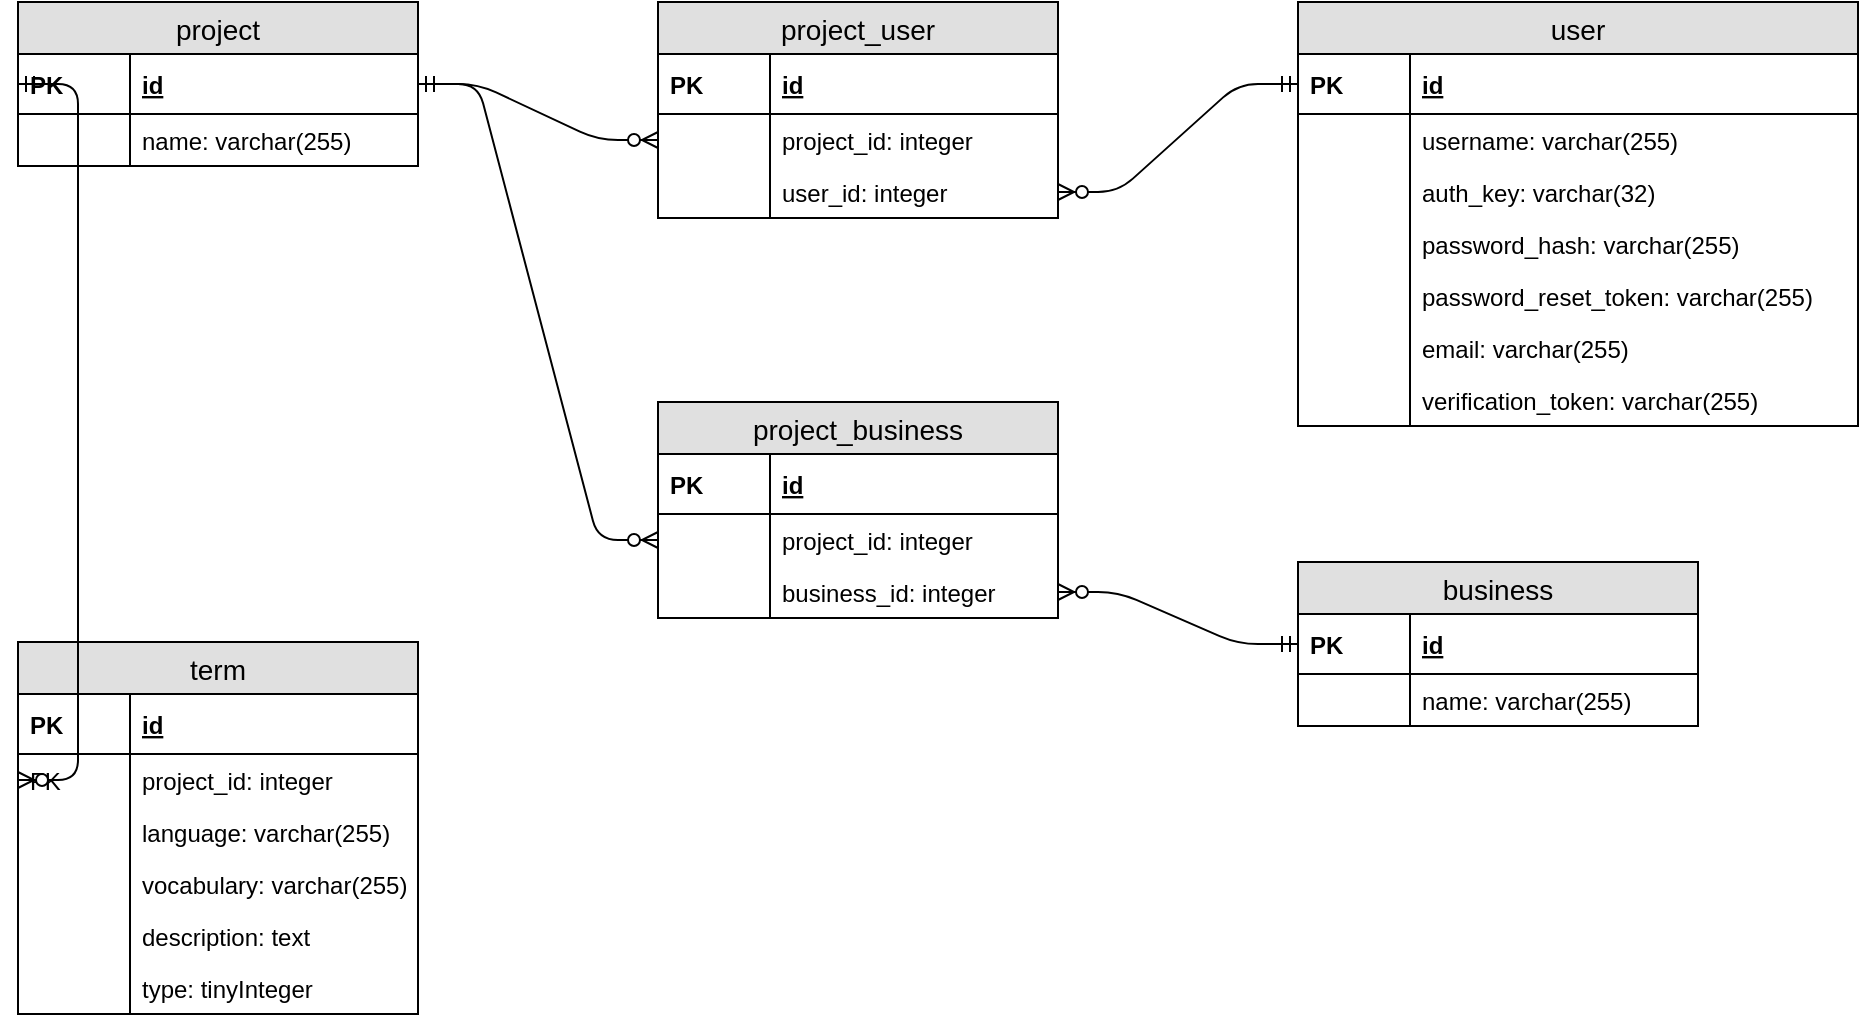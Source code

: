 <mxfile version="12.3.2" type="device" pages="1"><diagram name="Page-1" id="9f46799a-70d6-7492-0946-bef42562c5a5"><mxGraphModel dx="1086" dy="806" grid="1" gridSize="10" guides="1" tooltips="1" connect="1" arrows="1" fold="1" page="1" pageScale="1" pageWidth="1100" pageHeight="850" background="#ffffff" math="0" shadow="0"><root><mxCell id="0"/><mxCell id="1" parent="0"/><mxCell id="69BrMW0qBKuZErcYzyTG-1" value="project" style="swimlane;fontStyle=0;childLayout=stackLayout;horizontal=1;startSize=26;fillColor=#e0e0e0;horizontalStack=0;resizeParent=1;resizeParentMax=0;resizeLast=0;collapsible=1;marginBottom=0;swimlaneFillColor=#ffffff;align=center;fontSize=14;" vertex="1" parent="1"><mxGeometry x="40" y="40" width="200" height="82" as="geometry"/></mxCell><mxCell id="69BrMW0qBKuZErcYzyTG-4" value="id" style="shape=partialRectangle;top=0;left=0;right=0;bottom=1;align=left;verticalAlign=middle;fillColor=none;spacingLeft=60;spacingRight=4;overflow=hidden;rotatable=0;points=[[0,0.5],[1,0.5]];portConstraint=eastwest;dropTarget=0;fontStyle=5;fontSize=12;" vertex="1" parent="69BrMW0qBKuZErcYzyTG-1"><mxGeometry y="26" width="200" height="30" as="geometry"/></mxCell><mxCell id="69BrMW0qBKuZErcYzyTG-5" value="PK" style="shape=partialRectangle;fontStyle=1;top=0;left=0;bottom=0;fillColor=none;align=left;verticalAlign=middle;spacingLeft=4;spacingRight=4;overflow=hidden;rotatable=0;points=[];portConstraint=eastwest;part=1;fontSize=12;" vertex="1" connectable="0" parent="69BrMW0qBKuZErcYzyTG-4"><mxGeometry width="56" height="30" as="geometry"/></mxCell><mxCell id="69BrMW0qBKuZErcYzyTG-6" value="name: varchar(255)" style="shape=partialRectangle;top=0;left=0;right=0;bottom=0;align=left;verticalAlign=top;fillColor=none;spacingLeft=60;spacingRight=4;overflow=hidden;rotatable=0;points=[[0,0.5],[1,0.5]];portConstraint=eastwest;dropTarget=0;fontSize=12;" vertex="1" parent="69BrMW0qBKuZErcYzyTG-1"><mxGeometry y="56" width="200" height="26" as="geometry"/></mxCell><mxCell id="69BrMW0qBKuZErcYzyTG-7" value="" style="shape=partialRectangle;top=0;left=0;bottom=0;fillColor=none;align=left;verticalAlign=top;spacingLeft=4;spacingRight=4;overflow=hidden;rotatable=0;points=[];portConstraint=eastwest;part=1;fontSize=12;" vertex="1" connectable="0" parent="69BrMW0qBKuZErcYzyTG-6"><mxGeometry width="56" height="26" as="geometry"/></mxCell><mxCell id="69BrMW0qBKuZErcYzyTG-8" value="user" style="swimlane;fontStyle=0;childLayout=stackLayout;horizontal=1;startSize=26;fillColor=#e0e0e0;horizontalStack=0;resizeParent=1;resizeParentMax=0;resizeLast=0;collapsible=1;marginBottom=0;swimlaneFillColor=#ffffff;align=center;fontSize=14;" vertex="1" parent="1"><mxGeometry x="680" y="40" width="280" height="212" as="geometry"/></mxCell><mxCell id="69BrMW0qBKuZErcYzyTG-9" value="id" style="shape=partialRectangle;top=0;left=0;right=0;bottom=1;align=left;verticalAlign=middle;fillColor=none;spacingLeft=60;spacingRight=4;overflow=hidden;rotatable=0;points=[[0,0.5],[1,0.5]];portConstraint=eastwest;dropTarget=0;fontStyle=5;fontSize=12;" vertex="1" parent="69BrMW0qBKuZErcYzyTG-8"><mxGeometry y="26" width="280" height="30" as="geometry"/></mxCell><mxCell id="69BrMW0qBKuZErcYzyTG-10" value="PK" style="shape=partialRectangle;fontStyle=1;top=0;left=0;bottom=0;fillColor=none;align=left;verticalAlign=middle;spacingLeft=4;spacingRight=4;overflow=hidden;rotatable=0;points=[];portConstraint=eastwest;part=1;fontSize=12;" vertex="1" connectable="0" parent="69BrMW0qBKuZErcYzyTG-9"><mxGeometry width="56" height="30" as="geometry"/></mxCell><mxCell id="69BrMW0qBKuZErcYzyTG-11" value="username: varchar(255)" style="shape=partialRectangle;top=0;left=0;right=0;bottom=0;align=left;verticalAlign=top;fillColor=none;spacingLeft=60;spacingRight=4;overflow=hidden;rotatable=0;points=[[0,0.5],[1,0.5]];portConstraint=eastwest;dropTarget=0;fontSize=12;" vertex="1" parent="69BrMW0qBKuZErcYzyTG-8"><mxGeometry y="56" width="280" height="26" as="geometry"/></mxCell><mxCell id="69BrMW0qBKuZErcYzyTG-12" value="" style="shape=partialRectangle;top=0;left=0;bottom=0;fillColor=none;align=left;verticalAlign=top;spacingLeft=4;spacingRight=4;overflow=hidden;rotatable=0;points=[];portConstraint=eastwest;part=1;fontSize=12;" vertex="1" connectable="0" parent="69BrMW0qBKuZErcYzyTG-11"><mxGeometry width="56" height="26" as="geometry"/></mxCell><mxCell id="69BrMW0qBKuZErcYzyTG-13" value="auth_key: varchar(32)" style="shape=partialRectangle;top=0;left=0;right=0;bottom=0;align=left;verticalAlign=top;fillColor=none;spacingLeft=60;spacingRight=4;overflow=hidden;rotatable=0;points=[[0,0.5],[1,0.5]];portConstraint=eastwest;dropTarget=0;fontSize=12;" vertex="1" parent="69BrMW0qBKuZErcYzyTG-8"><mxGeometry y="82" width="280" height="26" as="geometry"/></mxCell><mxCell id="69BrMW0qBKuZErcYzyTG-14" value="" style="shape=partialRectangle;top=0;left=0;bottom=0;fillColor=none;align=left;verticalAlign=top;spacingLeft=4;spacingRight=4;overflow=hidden;rotatable=0;points=[];portConstraint=eastwest;part=1;fontSize=12;" vertex="1" connectable="0" parent="69BrMW0qBKuZErcYzyTG-13"><mxGeometry width="56" height="26" as="geometry"/></mxCell><mxCell id="69BrMW0qBKuZErcYzyTG-15" value="password_hash: varchar(255)" style="shape=partialRectangle;top=0;left=0;right=0;bottom=0;align=left;verticalAlign=top;fillColor=none;spacingLeft=60;spacingRight=4;overflow=hidden;rotatable=0;points=[[0,0.5],[1,0.5]];portConstraint=eastwest;dropTarget=0;fontSize=12;" vertex="1" parent="69BrMW0qBKuZErcYzyTG-8"><mxGeometry y="108" width="280" height="26" as="geometry"/></mxCell><mxCell id="69BrMW0qBKuZErcYzyTG-16" value="" style="shape=partialRectangle;top=0;left=0;bottom=0;fillColor=none;align=left;verticalAlign=top;spacingLeft=4;spacingRight=4;overflow=hidden;rotatable=0;points=[];portConstraint=eastwest;part=1;fontSize=12;" vertex="1" connectable="0" parent="69BrMW0qBKuZErcYzyTG-15"><mxGeometry width="56" height="26" as="geometry"/></mxCell><mxCell id="69BrMW0qBKuZErcYzyTG-17" value="password_reset_token: varchar(255)" style="shape=partialRectangle;top=0;left=0;right=0;bottom=0;align=left;verticalAlign=top;fillColor=none;spacingLeft=60;spacingRight=4;overflow=hidden;rotatable=0;points=[[0,0.5],[1,0.5]];portConstraint=eastwest;dropTarget=0;fontSize=12;" vertex="1" parent="69BrMW0qBKuZErcYzyTG-8"><mxGeometry y="134" width="280" height="26" as="geometry"/></mxCell><mxCell id="69BrMW0qBKuZErcYzyTG-18" value="" style="shape=partialRectangle;top=0;left=0;bottom=0;fillColor=none;align=left;verticalAlign=top;spacingLeft=4;spacingRight=4;overflow=hidden;rotatable=0;points=[];portConstraint=eastwest;part=1;fontSize=12;" vertex="1" connectable="0" parent="69BrMW0qBKuZErcYzyTG-17"><mxGeometry width="56" height="26" as="geometry"/></mxCell><mxCell id="69BrMW0qBKuZErcYzyTG-19" value="email: varchar(255)" style="shape=partialRectangle;top=0;left=0;right=0;bottom=0;align=left;verticalAlign=top;fillColor=none;spacingLeft=60;spacingRight=4;overflow=hidden;rotatable=0;points=[[0,0.5],[1,0.5]];portConstraint=eastwest;dropTarget=0;fontSize=12;" vertex="1" parent="69BrMW0qBKuZErcYzyTG-8"><mxGeometry y="160" width="280" height="26" as="geometry"/></mxCell><mxCell id="69BrMW0qBKuZErcYzyTG-20" value="" style="shape=partialRectangle;top=0;left=0;bottom=0;fillColor=none;align=left;verticalAlign=top;spacingLeft=4;spacingRight=4;overflow=hidden;rotatable=0;points=[];portConstraint=eastwest;part=1;fontSize=12;" vertex="1" connectable="0" parent="69BrMW0qBKuZErcYzyTG-19"><mxGeometry width="56" height="26" as="geometry"/></mxCell><mxCell id="69BrMW0qBKuZErcYzyTG-21" value="verification_token: varchar(255)" style="shape=partialRectangle;top=0;left=0;right=0;bottom=0;align=left;verticalAlign=top;fillColor=none;spacingLeft=60;spacingRight=4;overflow=hidden;rotatable=0;points=[[0,0.5],[1,0.5]];portConstraint=eastwest;dropTarget=0;fontSize=12;" vertex="1" parent="69BrMW0qBKuZErcYzyTG-8"><mxGeometry y="186" width="280" height="26" as="geometry"/></mxCell><mxCell id="69BrMW0qBKuZErcYzyTG-22" value="" style="shape=partialRectangle;top=0;left=0;bottom=0;fillColor=none;align=left;verticalAlign=top;spacingLeft=4;spacingRight=4;overflow=hidden;rotatable=0;points=[];portConstraint=eastwest;part=1;fontSize=12;" vertex="1" connectable="0" parent="69BrMW0qBKuZErcYzyTG-21"><mxGeometry width="56" height="26" as="geometry"/></mxCell><mxCell id="69BrMW0qBKuZErcYzyTG-25" value="project_user" style="swimlane;fontStyle=0;childLayout=stackLayout;horizontal=1;startSize=26;fillColor=#e0e0e0;horizontalStack=0;resizeParent=1;resizeParentMax=0;resizeLast=0;collapsible=1;marginBottom=0;swimlaneFillColor=#ffffff;align=center;fontSize=14;" vertex="1" parent="1"><mxGeometry x="360" y="40" width="200" height="108" as="geometry"/></mxCell><mxCell id="69BrMW0qBKuZErcYzyTG-26" value="id" style="shape=partialRectangle;top=0;left=0;right=0;bottom=1;align=left;verticalAlign=middle;fillColor=none;spacingLeft=60;spacingRight=4;overflow=hidden;rotatable=0;points=[[0,0.5],[1,0.5]];portConstraint=eastwest;dropTarget=0;fontStyle=5;fontSize=12;" vertex="1" parent="69BrMW0qBKuZErcYzyTG-25"><mxGeometry y="26" width="200" height="30" as="geometry"/></mxCell><mxCell id="69BrMW0qBKuZErcYzyTG-27" value="PK" style="shape=partialRectangle;fontStyle=1;top=0;left=0;bottom=0;fillColor=none;align=left;verticalAlign=middle;spacingLeft=4;spacingRight=4;overflow=hidden;rotatable=0;points=[];portConstraint=eastwest;part=1;fontSize=12;" vertex="1" connectable="0" parent="69BrMW0qBKuZErcYzyTG-26"><mxGeometry width="56" height="30" as="geometry"/></mxCell><mxCell id="69BrMW0qBKuZErcYzyTG-28" value="project_id: integer" style="shape=partialRectangle;top=0;left=0;right=0;bottom=0;align=left;verticalAlign=top;fillColor=none;spacingLeft=60;spacingRight=4;overflow=hidden;rotatable=0;points=[[0,0.5],[1,0.5]];portConstraint=eastwest;dropTarget=0;fontSize=12;" vertex="1" parent="69BrMW0qBKuZErcYzyTG-25"><mxGeometry y="56" width="200" height="26" as="geometry"/></mxCell><mxCell id="69BrMW0qBKuZErcYzyTG-29" value="" style="shape=partialRectangle;top=0;left=0;bottom=0;fillColor=none;align=left;verticalAlign=top;spacingLeft=4;spacingRight=4;overflow=hidden;rotatable=0;points=[];portConstraint=eastwest;part=1;fontSize=12;" vertex="1" connectable="0" parent="69BrMW0qBKuZErcYzyTG-28"><mxGeometry width="56" height="26" as="geometry"/></mxCell><mxCell id="69BrMW0qBKuZErcYzyTG-30" value="user_id: integer" style="shape=partialRectangle;top=0;left=0;right=0;bottom=0;align=left;verticalAlign=top;fillColor=none;spacingLeft=60;spacingRight=4;overflow=hidden;rotatable=0;points=[[0,0.5],[1,0.5]];portConstraint=eastwest;dropTarget=0;fontSize=12;" vertex="1" parent="69BrMW0qBKuZErcYzyTG-25"><mxGeometry y="82" width="200" height="26" as="geometry"/></mxCell><mxCell id="69BrMW0qBKuZErcYzyTG-31" value="" style="shape=partialRectangle;top=0;left=0;bottom=0;fillColor=none;align=left;verticalAlign=top;spacingLeft=4;spacingRight=4;overflow=hidden;rotatable=0;points=[];portConstraint=eastwest;part=1;fontSize=12;" vertex="1" connectable="0" parent="69BrMW0qBKuZErcYzyTG-30"><mxGeometry width="56" height="26" as="geometry"/></mxCell><mxCell id="69BrMW0qBKuZErcYzyTG-32" value="" style="edgeStyle=entityRelationEdgeStyle;fontSize=12;html=1;endArrow=ERzeroToMany;startArrow=ERmandOne;entryX=0;entryY=0.5;entryDx=0;entryDy=0;exitX=1;exitY=0.5;exitDx=0;exitDy=0;" edge="1" parent="1" source="69BrMW0qBKuZErcYzyTG-4" target="69BrMW0qBKuZErcYzyTG-28"><mxGeometry width="100" height="100" relative="1" as="geometry"><mxPoint x="40" y="400" as="sourcePoint"/><mxPoint x="140" y="300" as="targetPoint"/></mxGeometry></mxCell><mxCell id="69BrMW0qBKuZErcYzyTG-35" value="" style="edgeStyle=entityRelationEdgeStyle;fontSize=12;html=1;endArrow=ERmandOne;startArrow=ERzeroToMany;startFill=1;endFill=0;entryX=0;entryY=0.5;entryDx=0;entryDy=0;exitX=1;exitY=0.5;exitDx=0;exitDy=0;" edge="1" parent="1" source="69BrMW0qBKuZErcYzyTG-30" target="69BrMW0qBKuZErcYzyTG-9"><mxGeometry width="100" height="100" relative="1" as="geometry"><mxPoint x="40" y="400" as="sourcePoint"/><mxPoint x="140" y="300" as="targetPoint"/></mxGeometry></mxCell><mxCell id="69BrMW0qBKuZErcYzyTG-36" value="term" style="swimlane;fontStyle=0;childLayout=stackLayout;horizontal=1;startSize=26;fillColor=#e0e0e0;horizontalStack=0;resizeParent=1;resizeParentMax=0;resizeLast=0;collapsible=1;marginBottom=0;swimlaneFillColor=#ffffff;align=center;fontSize=14;" vertex="1" parent="1"><mxGeometry x="40" y="360" width="200" height="186" as="geometry"/></mxCell><mxCell id="69BrMW0qBKuZErcYzyTG-37" value="id" style="shape=partialRectangle;top=0;left=0;right=0;bottom=1;align=left;verticalAlign=middle;fillColor=none;spacingLeft=60;spacingRight=4;overflow=hidden;rotatable=0;points=[[0,0.5],[1,0.5]];portConstraint=eastwest;dropTarget=0;fontStyle=5;fontSize=12;" vertex="1" parent="69BrMW0qBKuZErcYzyTG-36"><mxGeometry y="26" width="200" height="30" as="geometry"/></mxCell><mxCell id="69BrMW0qBKuZErcYzyTG-38" value="PK" style="shape=partialRectangle;fontStyle=1;top=0;left=0;bottom=0;fillColor=none;align=left;verticalAlign=middle;spacingLeft=4;spacingRight=4;overflow=hidden;rotatable=0;points=[];portConstraint=eastwest;part=1;fontSize=12;" vertex="1" connectable="0" parent="69BrMW0qBKuZErcYzyTG-37"><mxGeometry width="56" height="30" as="geometry"/></mxCell><mxCell id="69BrMW0qBKuZErcYzyTG-39" value="project_id: integer" style="shape=partialRectangle;top=0;left=0;right=0;bottom=0;align=left;verticalAlign=top;fillColor=none;spacingLeft=60;spacingRight=4;overflow=hidden;rotatable=0;points=[[0,0.5],[1,0.5]];portConstraint=eastwest;dropTarget=0;fontSize=12;" vertex="1" parent="69BrMW0qBKuZErcYzyTG-36"><mxGeometry y="56" width="200" height="26" as="geometry"/></mxCell><mxCell id="69BrMW0qBKuZErcYzyTG-40" value="FK" style="shape=partialRectangle;top=0;left=0;bottom=0;fillColor=none;align=left;verticalAlign=top;spacingLeft=4;spacingRight=4;overflow=hidden;rotatable=0;points=[];portConstraint=eastwest;part=1;fontSize=12;" vertex="1" connectable="0" parent="69BrMW0qBKuZErcYzyTG-39"><mxGeometry width="56" height="26" as="geometry"/></mxCell><mxCell id="69BrMW0qBKuZErcYzyTG-47" value="language: varchar(255)" style="shape=partialRectangle;top=0;left=0;right=0;bottom=0;align=left;verticalAlign=top;fillColor=none;spacingLeft=60;spacingRight=4;overflow=hidden;rotatable=0;points=[[0,0.5],[1,0.5]];portConstraint=eastwest;dropTarget=0;fontSize=12;" vertex="1" parent="69BrMW0qBKuZErcYzyTG-36"><mxGeometry y="82" width="200" height="26" as="geometry"/></mxCell><mxCell id="69BrMW0qBKuZErcYzyTG-48" value="" style="shape=partialRectangle;top=0;left=0;bottom=0;fillColor=none;align=left;verticalAlign=top;spacingLeft=4;spacingRight=4;overflow=hidden;rotatable=0;points=[];portConstraint=eastwest;part=1;fontSize=12;" vertex="1" connectable="0" parent="69BrMW0qBKuZErcYzyTG-47"><mxGeometry width="56" height="26" as="geometry"/></mxCell><mxCell id="69BrMW0qBKuZErcYzyTG-41" value="vocabulary: varchar(255)" style="shape=partialRectangle;top=0;left=0;right=0;bottom=0;align=left;verticalAlign=top;fillColor=none;spacingLeft=60;spacingRight=4;overflow=hidden;rotatable=0;points=[[0,0.5],[1,0.5]];portConstraint=eastwest;dropTarget=0;fontSize=12;" vertex="1" parent="69BrMW0qBKuZErcYzyTG-36"><mxGeometry y="108" width="200" height="26" as="geometry"/></mxCell><mxCell id="69BrMW0qBKuZErcYzyTG-42" value="" style="shape=partialRectangle;top=0;left=0;bottom=0;fillColor=none;align=left;verticalAlign=top;spacingLeft=4;spacingRight=4;overflow=hidden;rotatable=0;points=[];portConstraint=eastwest;part=1;fontSize=12;" vertex="1" connectable="0" parent="69BrMW0qBKuZErcYzyTG-41"><mxGeometry width="56" height="26" as="geometry"/></mxCell><mxCell id="69BrMW0qBKuZErcYzyTG-43" value="description: text" style="shape=partialRectangle;top=0;left=0;right=0;bottom=0;align=left;verticalAlign=top;fillColor=none;spacingLeft=60;spacingRight=4;overflow=hidden;rotatable=0;points=[[0,0.5],[1,0.5]];portConstraint=eastwest;dropTarget=0;fontSize=12;" vertex="1" parent="69BrMW0qBKuZErcYzyTG-36"><mxGeometry y="134" width="200" height="26" as="geometry"/></mxCell><mxCell id="69BrMW0qBKuZErcYzyTG-44" value="" style="shape=partialRectangle;top=0;left=0;bottom=0;fillColor=none;align=left;verticalAlign=top;spacingLeft=4;spacingRight=4;overflow=hidden;rotatable=0;points=[];portConstraint=eastwest;part=1;fontSize=12;" vertex="1" connectable="0" parent="69BrMW0qBKuZErcYzyTG-43"><mxGeometry width="56" height="26" as="geometry"/></mxCell><mxCell id="69BrMW0qBKuZErcYzyTG-70" value="type: tinyInteger" style="shape=partialRectangle;top=0;left=0;right=0;bottom=0;align=left;verticalAlign=top;fillColor=none;spacingLeft=60;spacingRight=4;overflow=hidden;rotatable=0;points=[[0,0.5],[1,0.5]];portConstraint=eastwest;dropTarget=0;fontSize=12;" vertex="1" parent="69BrMW0qBKuZErcYzyTG-36"><mxGeometry y="160" width="200" height="26" as="geometry"/></mxCell><mxCell id="69BrMW0qBKuZErcYzyTG-71" value="" style="shape=partialRectangle;top=0;left=0;bottom=0;fillColor=none;align=left;verticalAlign=top;spacingLeft=4;spacingRight=4;overflow=hidden;rotatable=0;points=[];portConstraint=eastwest;part=1;fontSize=12;" vertex="1" connectable="0" parent="69BrMW0qBKuZErcYzyTG-70"><mxGeometry width="56" height="26" as="geometry"/></mxCell><mxCell id="69BrMW0qBKuZErcYzyTG-49" value="" style="edgeStyle=entityRelationEdgeStyle;fontSize=12;html=1;endArrow=ERzeroToMany;startArrow=ERmandOne;exitX=0;exitY=0.5;exitDx=0;exitDy=0;entryX=0;entryY=0.5;entryDx=0;entryDy=0;" edge="1" parent="1" source="69BrMW0qBKuZErcYzyTG-4" target="69BrMW0qBKuZErcYzyTG-39"><mxGeometry width="100" height="100" relative="1" as="geometry"><mxPoint x="40" y="480" as="sourcePoint"/><mxPoint x="140" y="380" as="targetPoint"/></mxGeometry></mxCell><mxCell id="69BrMW0qBKuZErcYzyTG-50" value="business" style="swimlane;fontStyle=0;childLayout=stackLayout;horizontal=1;startSize=26;fillColor=#e0e0e0;horizontalStack=0;resizeParent=1;resizeParentMax=0;resizeLast=0;collapsible=1;marginBottom=0;swimlaneFillColor=#ffffff;align=center;fontSize=14;" vertex="1" parent="1"><mxGeometry x="680" y="320" width="200" height="82" as="geometry"/></mxCell><mxCell id="69BrMW0qBKuZErcYzyTG-51" value="id" style="shape=partialRectangle;top=0;left=0;right=0;bottom=1;align=left;verticalAlign=middle;fillColor=none;spacingLeft=60;spacingRight=4;overflow=hidden;rotatable=0;points=[[0,0.5],[1,0.5]];portConstraint=eastwest;dropTarget=0;fontStyle=5;fontSize=12;" vertex="1" parent="69BrMW0qBKuZErcYzyTG-50"><mxGeometry y="26" width="200" height="30" as="geometry"/></mxCell><mxCell id="69BrMW0qBKuZErcYzyTG-52" value="PK" style="shape=partialRectangle;fontStyle=1;top=0;left=0;bottom=0;fillColor=none;align=left;verticalAlign=middle;spacingLeft=4;spacingRight=4;overflow=hidden;rotatable=0;points=[];portConstraint=eastwest;part=1;fontSize=12;" vertex="1" connectable="0" parent="69BrMW0qBKuZErcYzyTG-51"><mxGeometry width="56" height="30" as="geometry"/></mxCell><mxCell id="69BrMW0qBKuZErcYzyTG-55" value="name: varchar(255)" style="shape=partialRectangle;top=0;left=0;right=0;bottom=0;align=left;verticalAlign=top;fillColor=none;spacingLeft=60;spacingRight=4;overflow=hidden;rotatable=0;points=[[0,0.5],[1,0.5]];portConstraint=eastwest;dropTarget=0;fontSize=12;" vertex="1" parent="69BrMW0qBKuZErcYzyTG-50"><mxGeometry y="56" width="200" height="26" as="geometry"/></mxCell><mxCell id="69BrMW0qBKuZErcYzyTG-56" value="" style="shape=partialRectangle;top=0;left=0;bottom=0;fillColor=none;align=left;verticalAlign=top;spacingLeft=4;spacingRight=4;overflow=hidden;rotatable=0;points=[];portConstraint=eastwest;part=1;fontSize=12;" vertex="1" connectable="0" parent="69BrMW0qBKuZErcYzyTG-55"><mxGeometry width="56" height="26" as="geometry"/></mxCell><mxCell id="69BrMW0qBKuZErcYzyTG-61" value="project_business" style="swimlane;fontStyle=0;childLayout=stackLayout;horizontal=1;startSize=26;fillColor=#e0e0e0;horizontalStack=0;resizeParent=1;resizeParentMax=0;resizeLast=0;collapsible=1;marginBottom=0;swimlaneFillColor=#ffffff;align=center;fontSize=14;" vertex="1" parent="1"><mxGeometry x="360" y="240" width="200" height="108" as="geometry"/></mxCell><mxCell id="69BrMW0qBKuZErcYzyTG-62" value="id" style="shape=partialRectangle;top=0;left=0;right=0;bottom=1;align=left;verticalAlign=middle;fillColor=none;spacingLeft=60;spacingRight=4;overflow=hidden;rotatable=0;points=[[0,0.5],[1,0.5]];portConstraint=eastwest;dropTarget=0;fontStyle=5;fontSize=12;" vertex="1" parent="69BrMW0qBKuZErcYzyTG-61"><mxGeometry y="26" width="200" height="30" as="geometry"/></mxCell><mxCell id="69BrMW0qBKuZErcYzyTG-63" value="PK" style="shape=partialRectangle;fontStyle=1;top=0;left=0;bottom=0;fillColor=none;align=left;verticalAlign=middle;spacingLeft=4;spacingRight=4;overflow=hidden;rotatable=0;points=[];portConstraint=eastwest;part=1;fontSize=12;" vertex="1" connectable="0" parent="69BrMW0qBKuZErcYzyTG-62"><mxGeometry width="56" height="30" as="geometry"/></mxCell><mxCell id="69BrMW0qBKuZErcYzyTG-64" value="project_id: integer" style="shape=partialRectangle;top=0;left=0;right=0;bottom=0;align=left;verticalAlign=top;fillColor=none;spacingLeft=60;spacingRight=4;overflow=hidden;rotatable=0;points=[[0,0.5],[1,0.5]];portConstraint=eastwest;dropTarget=0;fontSize=12;" vertex="1" parent="69BrMW0qBKuZErcYzyTG-61"><mxGeometry y="56" width="200" height="26" as="geometry"/></mxCell><mxCell id="69BrMW0qBKuZErcYzyTG-65" value="" style="shape=partialRectangle;top=0;left=0;bottom=0;fillColor=none;align=left;verticalAlign=top;spacingLeft=4;spacingRight=4;overflow=hidden;rotatable=0;points=[];portConstraint=eastwest;part=1;fontSize=12;" vertex="1" connectable="0" parent="69BrMW0qBKuZErcYzyTG-64"><mxGeometry width="56" height="26" as="geometry"/></mxCell><mxCell id="69BrMW0qBKuZErcYzyTG-66" value="business_id: integer" style="shape=partialRectangle;top=0;left=0;right=0;bottom=0;align=left;verticalAlign=top;fillColor=none;spacingLeft=60;spacingRight=4;overflow=hidden;rotatable=0;points=[[0,0.5],[1,0.5]];portConstraint=eastwest;dropTarget=0;fontSize=12;" vertex="1" parent="69BrMW0qBKuZErcYzyTG-61"><mxGeometry y="82" width="200" height="26" as="geometry"/></mxCell><mxCell id="69BrMW0qBKuZErcYzyTG-67" value="" style="shape=partialRectangle;top=0;left=0;bottom=0;fillColor=none;align=left;verticalAlign=top;spacingLeft=4;spacingRight=4;overflow=hidden;rotatable=0;points=[];portConstraint=eastwest;part=1;fontSize=12;" vertex="1" connectable="0" parent="69BrMW0qBKuZErcYzyTG-66"><mxGeometry width="56" height="26" as="geometry"/></mxCell><mxCell id="69BrMW0qBKuZErcYzyTG-68" value="" style="edgeStyle=entityRelationEdgeStyle;fontSize=12;html=1;endArrow=ERzeroToMany;startArrow=ERmandOne;entryX=0;entryY=0.5;entryDx=0;entryDy=0;exitX=1;exitY=0.5;exitDx=0;exitDy=0;" edge="1" parent="1" source="69BrMW0qBKuZErcYzyTG-4" target="69BrMW0qBKuZErcYzyTG-64"><mxGeometry width="100" height="100" relative="1" as="geometry"><mxPoint x="250" y="91" as="sourcePoint"/><mxPoint x="370" y="119" as="targetPoint"/></mxGeometry></mxCell><mxCell id="69BrMW0qBKuZErcYzyTG-69" value="" style="edgeStyle=entityRelationEdgeStyle;fontSize=12;html=1;endArrow=ERmandOne;startArrow=ERzeroToMany;startFill=1;endFill=0;entryX=0;entryY=0.5;entryDx=0;entryDy=0;exitX=1;exitY=0.5;exitDx=0;exitDy=0;" edge="1" parent="1" source="69BrMW0qBKuZErcYzyTG-66" target="69BrMW0qBKuZErcYzyTG-51"><mxGeometry width="100" height="100" relative="1" as="geometry"><mxPoint x="570" y="145" as="sourcePoint"/><mxPoint x="690" y="91" as="targetPoint"/></mxGeometry></mxCell></root></mxGraphModel></diagram></mxfile>